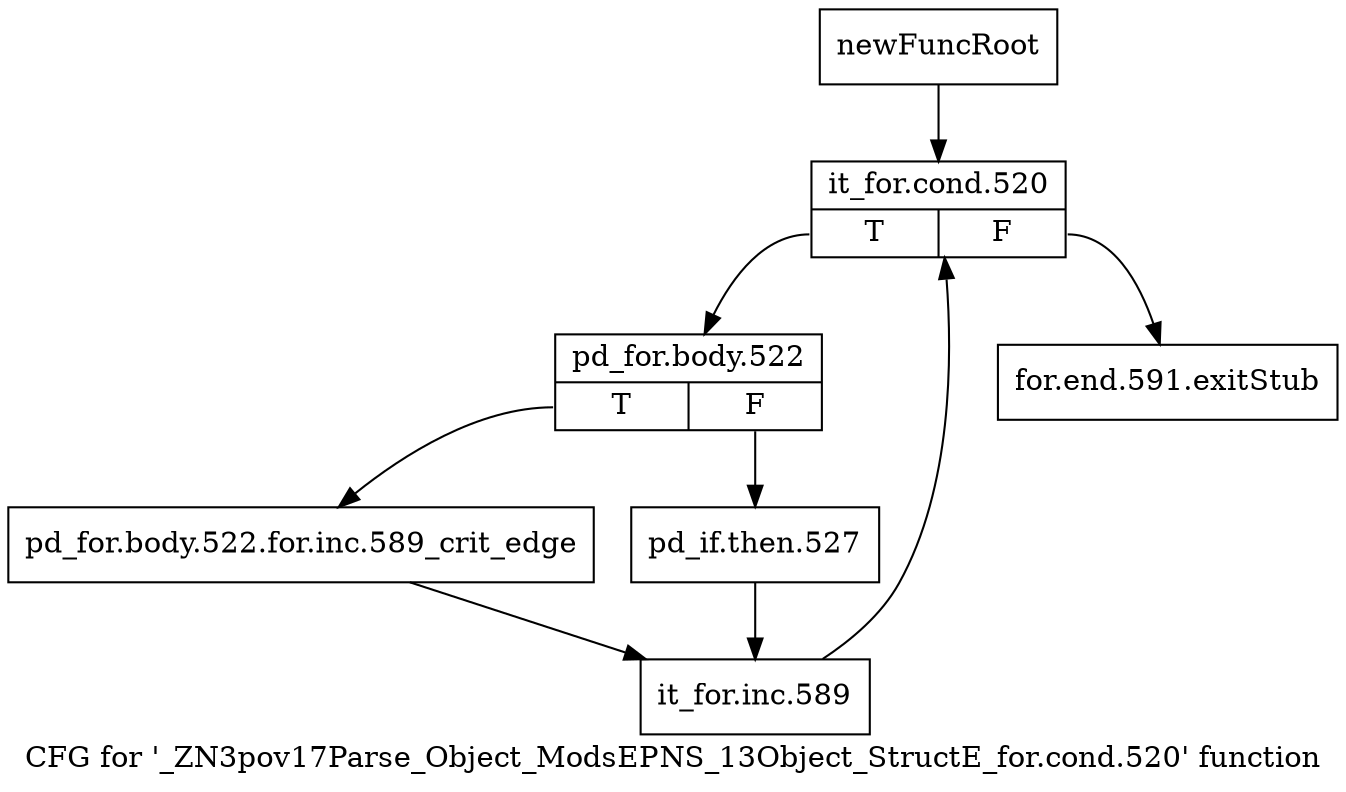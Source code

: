 digraph "CFG for '_ZN3pov17Parse_Object_ModsEPNS_13Object_StructE_for.cond.520' function" {
	label="CFG for '_ZN3pov17Parse_Object_ModsEPNS_13Object_StructE_for.cond.520' function";

	Node0x26f5390 [shape=record,label="{newFuncRoot}"];
	Node0x26f5390 -> Node0x26f5430;
	Node0x26f53e0 [shape=record,label="{for.end.591.exitStub}"];
	Node0x26f5430 [shape=record,label="{it_for.cond.520|{<s0>T|<s1>F}}"];
	Node0x26f5430:s0 -> Node0x26f5480;
	Node0x26f5430:s1 -> Node0x26f53e0;
	Node0x26f5480 [shape=record,label="{pd_for.body.522|{<s0>T|<s1>F}}"];
	Node0x26f5480:s0 -> Node0x26f5520;
	Node0x26f5480:s1 -> Node0x26f54d0;
	Node0x26f54d0 [shape=record,label="{pd_if.then.527}"];
	Node0x26f54d0 -> Node0x26f5570;
	Node0x26f5520 [shape=record,label="{pd_for.body.522.for.inc.589_crit_edge}"];
	Node0x26f5520 -> Node0x26f5570;
	Node0x26f5570 [shape=record,label="{it_for.inc.589}"];
	Node0x26f5570 -> Node0x26f5430;
}
